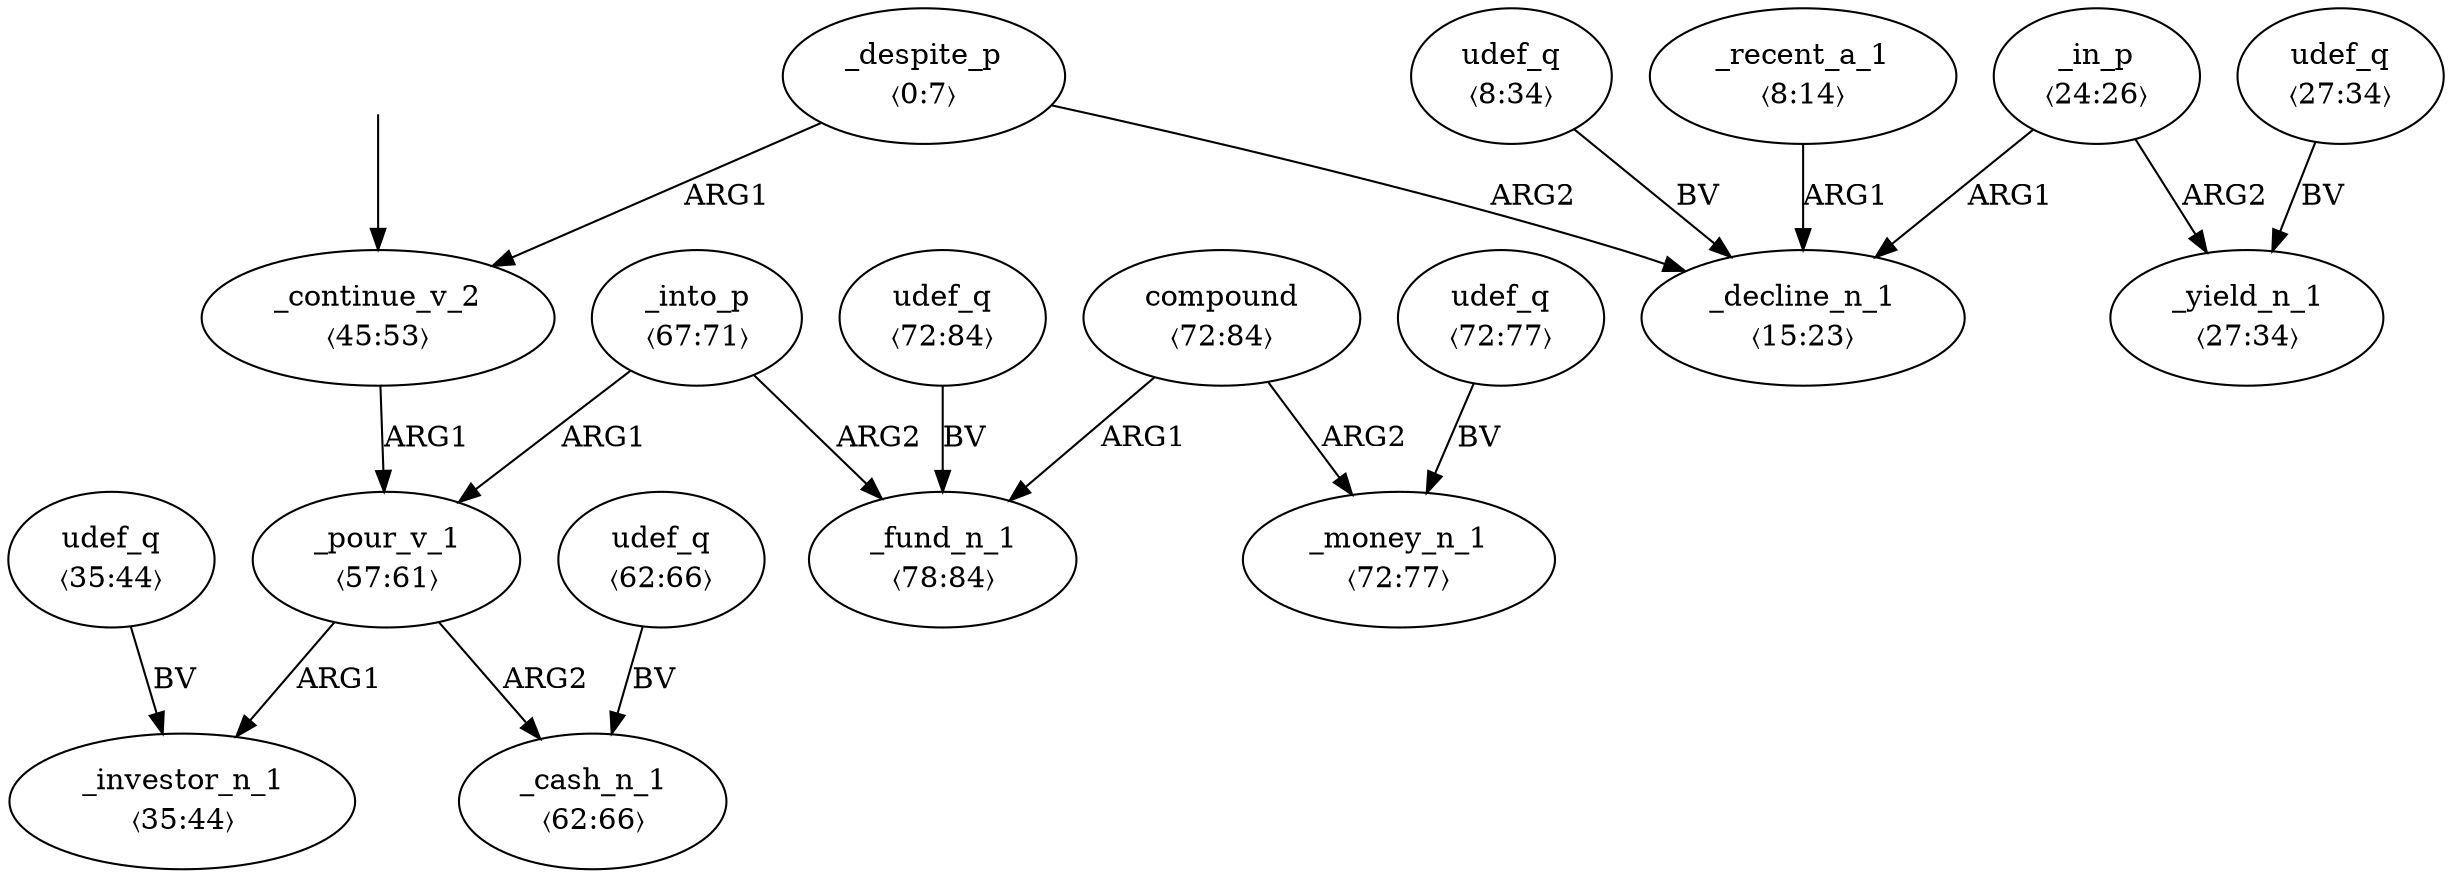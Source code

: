 digraph "20004010" {
  top [ style=invis ];
  top -> 9;
  0 [ label=<<table align="center" border="0" cellspacing="0"><tr><td colspan="2">_despite_p</td></tr><tr><td colspan="2">〈0:7〉</td></tr></table>> ];
  1 [ label=<<table align="center" border="0" cellspacing="0"><tr><td colspan="2">udef_q</td></tr><tr><td colspan="2">〈8:34〉</td></tr></table>> ];
  2 [ label=<<table align="center" border="0" cellspacing="0"><tr><td colspan="2">_recent_a_1</td></tr><tr><td colspan="2">〈8:14〉</td></tr></table>> ];
  3 [ label=<<table align="center" border="0" cellspacing="0"><tr><td colspan="2">_decline_n_1</td></tr><tr><td colspan="2">〈15:23〉</td></tr></table>> ];
  4 [ label=<<table align="center" border="0" cellspacing="0"><tr><td colspan="2">_in_p</td></tr><tr><td colspan="2">〈24:26〉</td></tr></table>> ];
  5 [ label=<<table align="center" border="0" cellspacing="0"><tr><td colspan="2">udef_q</td></tr><tr><td colspan="2">〈27:34〉</td></tr></table>> ];
  6 [ label=<<table align="center" border="0" cellspacing="0"><tr><td colspan="2">_yield_n_1</td></tr><tr><td colspan="2">〈27:34〉</td></tr></table>> ];
  7 [ label=<<table align="center" border="0" cellspacing="0"><tr><td colspan="2">udef_q</td></tr><tr><td colspan="2">〈35:44〉</td></tr></table>> ];
  8 [ label=<<table align="center" border="0" cellspacing="0"><tr><td colspan="2">_investor_n_1</td></tr><tr><td colspan="2">〈35:44〉</td></tr></table>> ];
  9 [ label=<<table align="center" border="0" cellspacing="0"><tr><td colspan="2">_continue_v_2</td></tr><tr><td colspan="2">〈45:53〉</td></tr></table>> ];
  10 [ label=<<table align="center" border="0" cellspacing="0"><tr><td colspan="2">_pour_v_1</td></tr><tr><td colspan="2">〈57:61〉</td></tr></table>> ];
  11 [ label=<<table align="center" border="0" cellspacing="0"><tr><td colspan="2">udef_q</td></tr><tr><td colspan="2">〈62:66〉</td></tr></table>> ];
  12 [ label=<<table align="center" border="0" cellspacing="0"><tr><td colspan="2">_cash_n_1</td></tr><tr><td colspan="2">〈62:66〉</td></tr></table>> ];
  13 [ label=<<table align="center" border="0" cellspacing="0"><tr><td colspan="2">_into_p</td></tr><tr><td colspan="2">〈67:71〉</td></tr></table>> ];
  14 [ label=<<table align="center" border="0" cellspacing="0"><tr><td colspan="2">udef_q</td></tr><tr><td colspan="2">〈72:84〉</td></tr></table>> ];
  15 [ label=<<table align="center" border="0" cellspacing="0"><tr><td colspan="2">compound</td></tr><tr><td colspan="2">〈72:84〉</td></tr></table>> ];
  16 [ label=<<table align="center" border="0" cellspacing="0"><tr><td colspan="2">udef_q</td></tr><tr><td colspan="2">〈72:77〉</td></tr></table>> ];
  17 [ label=<<table align="center" border="0" cellspacing="0"><tr><td colspan="2">_money_n_1</td></tr><tr><td colspan="2">〈72:77〉</td></tr></table>> ];
  18 [ label=<<table align="center" border="0" cellspacing="0"><tr><td colspan="2">_fund_n_1</td></tr><tr><td colspan="2">〈78:84〉</td></tr></table>> ];
  13 -> 18 [ label="ARG2" ];
  7 -> 8 [ label="BV" ];
  11 -> 12 [ label="BV" ];
  16 -> 17 [ label="BV" ];
  15 -> 17 [ label="ARG2" ];
  10 -> 8 [ label="ARG1" ];
  15 -> 18 [ label="ARG1" ];
  4 -> 6 [ label="ARG2" ];
  9 -> 10 [ label="ARG1" ];
  4 -> 3 [ label="ARG1" ];
  1 -> 3 [ label="BV" ];
  0 -> 3 [ label="ARG2" ];
  14 -> 18 [ label="BV" ];
  0 -> 9 [ label="ARG1" ];
  10 -> 12 [ label="ARG2" ];
  13 -> 10 [ label="ARG1" ];
  5 -> 6 [ label="BV" ];
  2 -> 3 [ label="ARG1" ];
}

